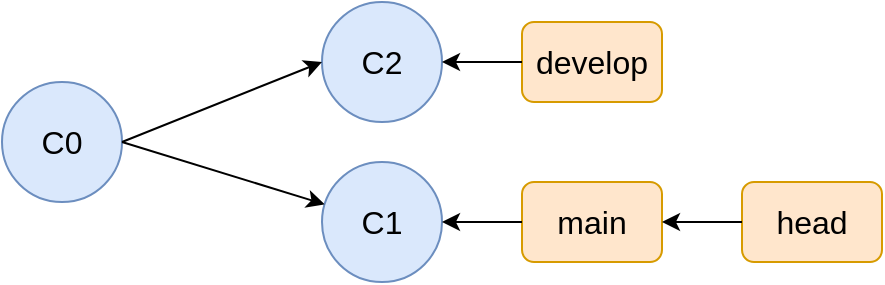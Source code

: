 <mxfile version="14.1.8" type="device"><diagram id="7Z1H1aCXKjI4FjK-Yfmb" name="ページ1"><mxGraphModel dx="766" dy="790" grid="1" gridSize="10" guides="1" tooltips="1" connect="1" arrows="1" fold="1" page="1" pageScale="1" pageWidth="1169" pageHeight="827" math="0" shadow="0"><root><mxCell id="0"/><mxCell id="1" parent="0"/><mxCell id="IlDKG4132_Bb_O13Sbtz-1" value="&lt;font style=&quot;font-size: 16px&quot;&gt;C0&lt;/font&gt;" style="ellipse;whiteSpace=wrap;html=1;fillColor=#dae8fc;strokeColor=#6c8ebf;" vertex="1" parent="1"><mxGeometry x="90" y="130" width="60" height="60" as="geometry"/></mxCell><mxCell id="IlDKG4132_Bb_O13Sbtz-2" value="&lt;font style=&quot;font-size: 16px&quot;&gt;C1&lt;/font&gt;" style="ellipse;whiteSpace=wrap;html=1;fillColor=#dae8fc;strokeColor=#6c8ebf;" vertex="1" parent="1"><mxGeometry x="250" y="170" width="60" height="60" as="geometry"/></mxCell><mxCell id="IlDKG4132_Bb_O13Sbtz-3" value="&lt;font style=&quot;font-size: 16px&quot;&gt;C2&lt;/font&gt;" style="ellipse;whiteSpace=wrap;html=1;fillColor=#dae8fc;strokeColor=#6c8ebf;" vertex="1" parent="1"><mxGeometry x="250" y="90" width="60" height="60" as="geometry"/></mxCell><mxCell id="IlDKG4132_Bb_O13Sbtz-4" value="" style="endArrow=classic;html=1;exitX=1;exitY=0.5;exitDx=0;exitDy=0;" edge="1" parent="1" source="IlDKG4132_Bb_O13Sbtz-1" target="IlDKG4132_Bb_O13Sbtz-2"><mxGeometry width="50" height="50" relative="1" as="geometry"><mxPoint x="370" y="430" as="sourcePoint"/><mxPoint x="420" y="380" as="targetPoint"/></mxGeometry></mxCell><mxCell id="IlDKG4132_Bb_O13Sbtz-5" value="" style="endArrow=classic;html=1;entryX=0;entryY=0.5;entryDx=0;entryDy=0;exitX=1;exitY=0.5;exitDx=0;exitDy=0;" edge="1" parent="1" source="IlDKG4132_Bb_O13Sbtz-1" target="IlDKG4132_Bb_O13Sbtz-3"><mxGeometry width="50" height="50" relative="1" as="geometry"><mxPoint x="130" y="200" as="sourcePoint"/><mxPoint x="130" y="300" as="targetPoint"/></mxGeometry></mxCell><mxCell id="IlDKG4132_Bb_O13Sbtz-9" value="&lt;font style=&quot;font-size: 16px&quot;&gt;main&lt;/font&gt;" style="rounded=1;whiteSpace=wrap;html=1;fillColor=#ffe6cc;strokeColor=#d79b00;" vertex="1" parent="1"><mxGeometry x="350" y="180" width="70" height="40" as="geometry"/></mxCell><mxCell id="IlDKG4132_Bb_O13Sbtz-10" value="" style="endArrow=classic;html=1;exitX=0;exitY=0.5;exitDx=0;exitDy=0;entryX=1;entryY=0.5;entryDx=0;entryDy=0;" edge="1" parent="1" source="IlDKG4132_Bb_O13Sbtz-9" target="IlDKG4132_Bb_O13Sbtz-2"><mxGeometry width="50" height="50" relative="1" as="geometry"><mxPoint x="130" y="200" as="sourcePoint"/><mxPoint x="130" y="300" as="targetPoint"/></mxGeometry></mxCell><mxCell id="IlDKG4132_Bb_O13Sbtz-11" value="&lt;font style=&quot;font-size: 16px&quot;&gt;head&lt;/font&gt;" style="rounded=1;whiteSpace=wrap;html=1;fillColor=#ffe6cc;strokeColor=#d79b00;" vertex="1" parent="1"><mxGeometry x="460" y="180" width="70" height="40" as="geometry"/></mxCell><mxCell id="IlDKG4132_Bb_O13Sbtz-12" value="" style="endArrow=classic;html=1;entryX=1;entryY=0.5;entryDx=0;entryDy=0;exitX=0;exitY=0.5;exitDx=0;exitDy=0;" edge="1" parent="1" source="IlDKG4132_Bb_O13Sbtz-11" target="IlDKG4132_Bb_O13Sbtz-9"><mxGeometry width="50" height="50" relative="1" as="geometry"><mxPoint x="460" y="210" as="sourcePoint"/><mxPoint x="120" y="414" as="targetPoint"/></mxGeometry></mxCell><mxCell id="IlDKG4132_Bb_O13Sbtz-13" value="&lt;font style=&quot;font-size: 16px&quot;&gt;develop&lt;/font&gt;" style="rounded=1;whiteSpace=wrap;html=1;fillColor=#ffe6cc;strokeColor=#d79b00;" vertex="1" parent="1"><mxGeometry x="350" y="100" width="70" height="40" as="geometry"/></mxCell><mxCell id="IlDKG4132_Bb_O13Sbtz-14" value="" style="endArrow=classic;html=1;exitX=0;exitY=0.5;exitDx=0;exitDy=0;entryX=1;entryY=0.5;entryDx=0;entryDy=0;" edge="1" parent="1" source="IlDKG4132_Bb_O13Sbtz-13" target="IlDKG4132_Bb_O13Sbtz-3"><mxGeometry width="50" height="50" relative="1" as="geometry"><mxPoint x="240" y="200" as="sourcePoint"/><mxPoint x="230" y="350" as="targetPoint"/></mxGeometry></mxCell></root></mxGraphModel></diagram></mxfile>